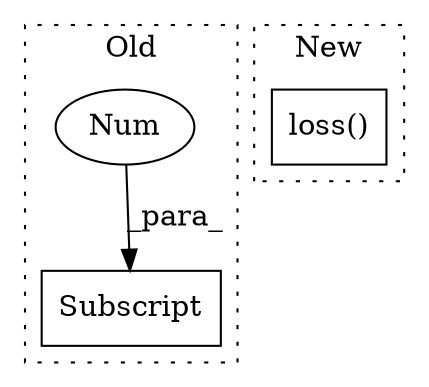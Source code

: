 digraph G {
subgraph cluster0 {
1 [label="Subscript" a="63" s="10039,0" l="15,0" shape="box"];
3 [label="Num" a="76" s="10051" l="2" shape="ellipse"];
label = "Old";
style="dotted";
}
subgraph cluster1 {
2 [label="loss()" a="75" s="10487" l="62" shape="box"];
label = "New";
style="dotted";
}
3 -> 1 [label="_para_"];
}